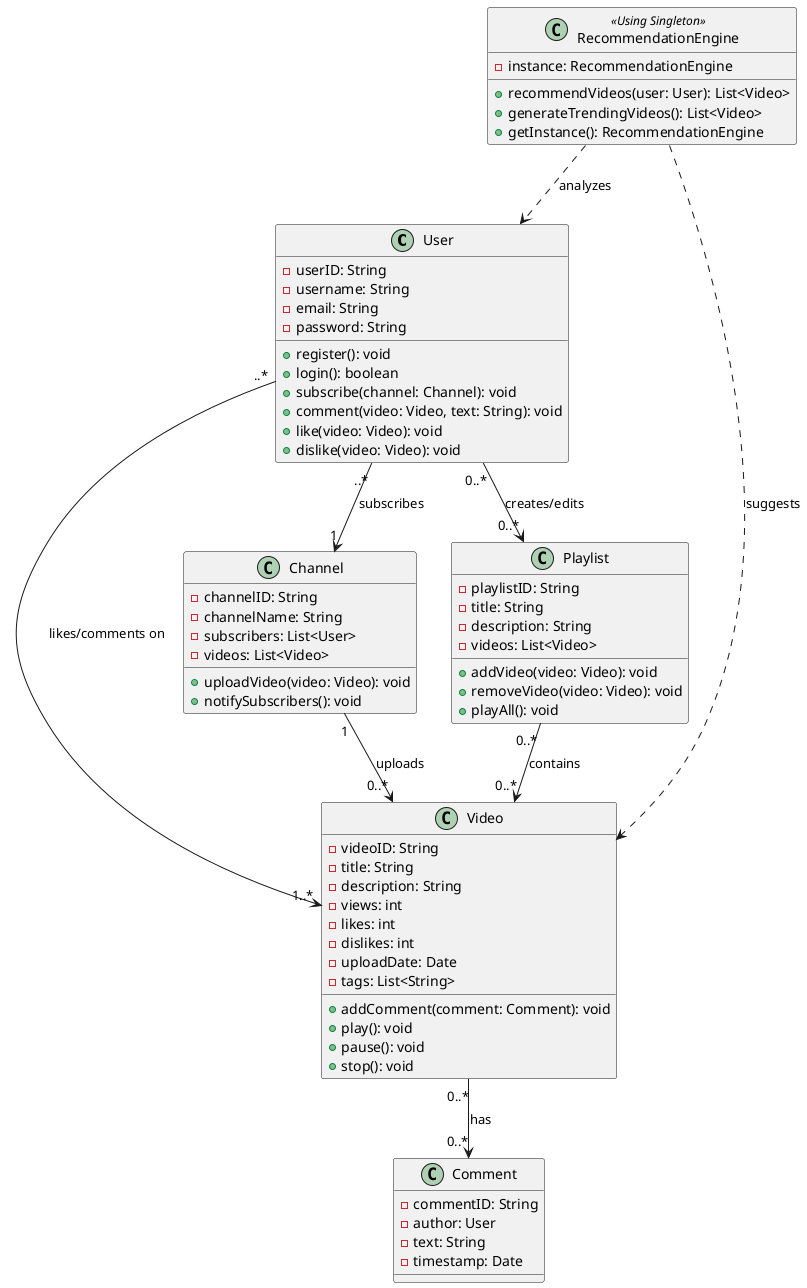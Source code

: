 @startuml
'title YouTube Class Diagram with Singleton Design Pattern

class User {
    - userID: String
    - username: String
    - email: String
    - password: String
    + register(): void
    + login(): boolean
    + subscribe(channel: Channel): void
    + comment(video: Video, text: String): void
    + like(video: Video): void
    + dislike(video: Video): void
}

class Video {
    - videoID: String
    - title: String
    - description: String
    - views: int
    - likes: int
    - dislikes: int
    - uploadDate: Date
    - tags: List<String>
    + addComment(comment: Comment): void
    + play(): void
    + pause(): void
    + stop(): void
}

class Channel {
    - channelID: String
    - channelName: String
    - subscribers: List<User>
    - videos: List<Video>
    + uploadVideo(video: Video): void
    + notifySubscribers(): void
}

class Comment {
    - commentID: String
    - author: User
    - text: String
    - timestamp: Date
}

class Playlist {
    - playlistID: String
    - title: String
    - description: String
    - videos: List<Video>
    + addVideo(video: Video): void
    + removeVideo(video: Video): void
    + playAll(): void
}

class RecommendationEngine <<Using Singleton>> {
    - instance: RecommendationEngine
    + recommendVideos(user: User): List<Video>
    + generateTrendingVideos(): List<Video>
    + getInstance(): RecommendationEngine
}

' Relationships
User "..*" --> "1..*" Video : likes/comments on
User "..*" --> "1" Channel : subscribes
Channel "1" --> "0..*" Video : uploads
Video "0..*" --> "0..*" Comment : has
User "0..*" --> "0..*" Playlist : creates/edits
Playlist "0..*" --> "0..*" Video : contains
RecommendationEngine ..> Video : suggests
RecommendationEngine ..> User : analyzes

@enduml
